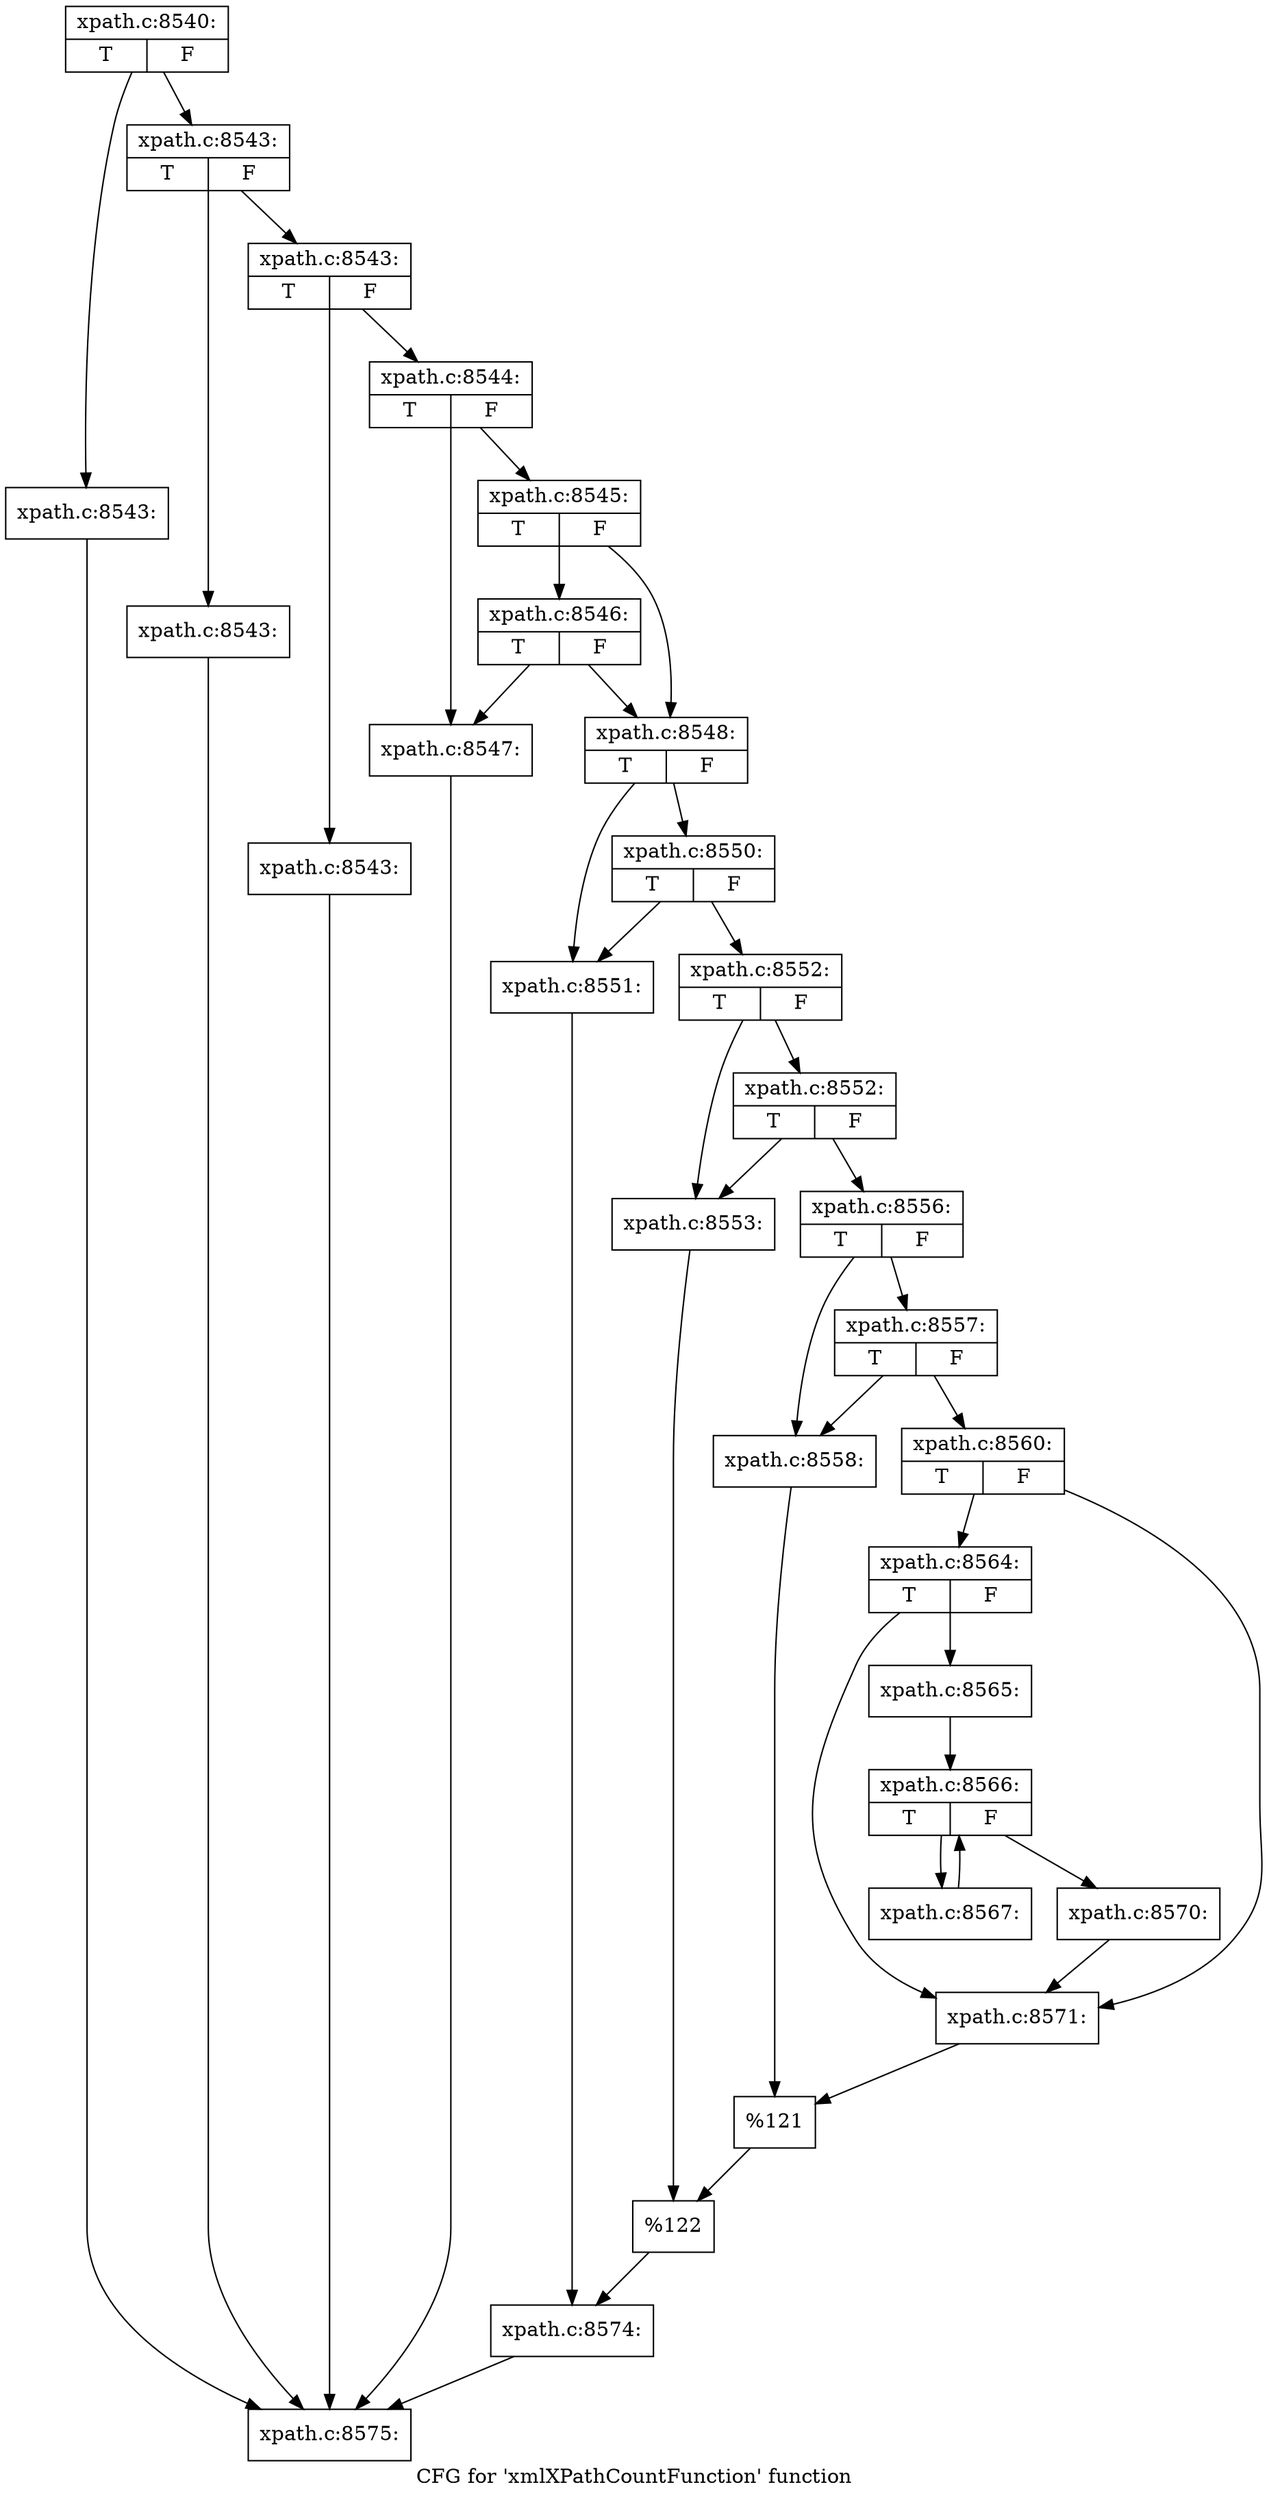 digraph "CFG for 'xmlXPathCountFunction' function" {
	label="CFG for 'xmlXPathCountFunction' function";

	Node0x4a17390 [shape=record,label="{xpath.c:8540:|{<s0>T|<s1>F}}"];
	Node0x4a17390 -> Node0x4a15f20;
	Node0x4a17390 -> Node0x4a1c960;
	Node0x4a15f20 [shape=record,label="{xpath.c:8543:}"];
	Node0x4a15f20 -> Node0x4a1c180;
	Node0x4a1c960 [shape=record,label="{xpath.c:8543:|{<s0>T|<s1>F}}"];
	Node0x4a1c960 -> Node0x4a1cbf0;
	Node0x4a1c960 -> Node0x4a1cc40;
	Node0x4a1cbf0 [shape=record,label="{xpath.c:8543:}"];
	Node0x4a1cbf0 -> Node0x4a1c180;
	Node0x4a1cc40 [shape=record,label="{xpath.c:8543:|{<s0>T|<s1>F}}"];
	Node0x4a1cc40 -> Node0x4a1d010;
	Node0x4a1cc40 -> Node0x4a1d060;
	Node0x4a1d010 [shape=record,label="{xpath.c:8543:}"];
	Node0x4a1d010 -> Node0x4a1c180;
	Node0x4a1d060 [shape=record,label="{xpath.c:8544:|{<s0>T|<s1>F}}"];
	Node0x4a1d060 -> Node0x4a1d7a0;
	Node0x4a1d060 -> Node0x4a1d840;
	Node0x4a1d840 [shape=record,label="{xpath.c:8545:|{<s0>T|<s1>F}}"];
	Node0x4a1d840 -> Node0x48815e0;
	Node0x4a1d840 -> Node0x4a1d7f0;
	Node0x48815e0 [shape=record,label="{xpath.c:8546:|{<s0>T|<s1>F}}"];
	Node0x48815e0 -> Node0x4a1d7a0;
	Node0x48815e0 -> Node0x4a1d7f0;
	Node0x4a1d7a0 [shape=record,label="{xpath.c:8547:}"];
	Node0x4a1d7a0 -> Node0x4a1c180;
	Node0x4a1d7f0 [shape=record,label="{xpath.c:8548:|{<s0>T|<s1>F}}"];
	Node0x4a1d7f0 -> Node0x48823f0;
	Node0x4a1d7f0 -> Node0x4a1fb90;
	Node0x4a1fb90 [shape=record,label="{xpath.c:8550:|{<s0>T|<s1>F}}"];
	Node0x4a1fb90 -> Node0x48823f0;
	Node0x4a1fb90 -> Node0x4a1fb40;
	Node0x48823f0 [shape=record,label="{xpath.c:8551:}"];
	Node0x48823f0 -> Node0x4a1faf0;
	Node0x4a1fb40 [shape=record,label="{xpath.c:8552:|{<s0>T|<s1>F}}"];
	Node0x4a1fb40 -> Node0x4a206e0;
	Node0x4a1fb40 -> Node0x4a207d0;
	Node0x4a207d0 [shape=record,label="{xpath.c:8552:|{<s0>T|<s1>F}}"];
	Node0x4a207d0 -> Node0x4a206e0;
	Node0x4a207d0 -> Node0x4a20780;
	Node0x4a206e0 [shape=record,label="{xpath.c:8553:}"];
	Node0x4a206e0 -> Node0x4a20730;
	Node0x4a20780 [shape=record,label="{xpath.c:8556:|{<s0>T|<s1>F}}"];
	Node0x4a20780 -> Node0x4a21860;
	Node0x4a20780 -> Node0x4a21950;
	Node0x4a21950 [shape=record,label="{xpath.c:8557:|{<s0>T|<s1>F}}"];
	Node0x4a21950 -> Node0x4a21860;
	Node0x4a21950 -> Node0x4a21900;
	Node0x4a21860 [shape=record,label="{xpath.c:8558:}"];
	Node0x4a21860 -> Node0x4a218b0;
	Node0x4a21900 [shape=record,label="{xpath.c:8560:|{<s0>T|<s1>F}}"];
	Node0x4a21900 -> Node0x4a23480;
	Node0x4a21900 -> Node0x4a23430;
	Node0x4a23480 [shape=record,label="{xpath.c:8564:|{<s0>T|<s1>F}}"];
	Node0x4a23480 -> Node0x4a233e0;
	Node0x4a23480 -> Node0x4a23430;
	Node0x4a233e0 [shape=record,label="{xpath.c:8565:}"];
	Node0x4a233e0 -> Node0x4a23d70;
	Node0x4a23d70 [shape=record,label="{xpath.c:8566:|{<s0>T|<s1>F}}"];
	Node0x4a23d70 -> Node0x4a24160;
	Node0x4a23d70 -> Node0x4a23f90;
	Node0x4a24160 [shape=record,label="{xpath.c:8567:}"];
	Node0x4a24160 -> Node0x4a23d70;
	Node0x4a23f90 [shape=record,label="{xpath.c:8570:}"];
	Node0x4a23f90 -> Node0x4a23430;
	Node0x4a23430 [shape=record,label="{xpath.c:8571:}"];
	Node0x4a23430 -> Node0x4a218b0;
	Node0x4a218b0 [shape=record,label="{%121}"];
	Node0x4a218b0 -> Node0x4a20730;
	Node0x4a20730 [shape=record,label="{%122}"];
	Node0x4a20730 -> Node0x4a1faf0;
	Node0x4a1faf0 [shape=record,label="{xpath.c:8574:}"];
	Node0x4a1faf0 -> Node0x4a1c180;
	Node0x4a1c180 [shape=record,label="{xpath.c:8575:}"];
}
